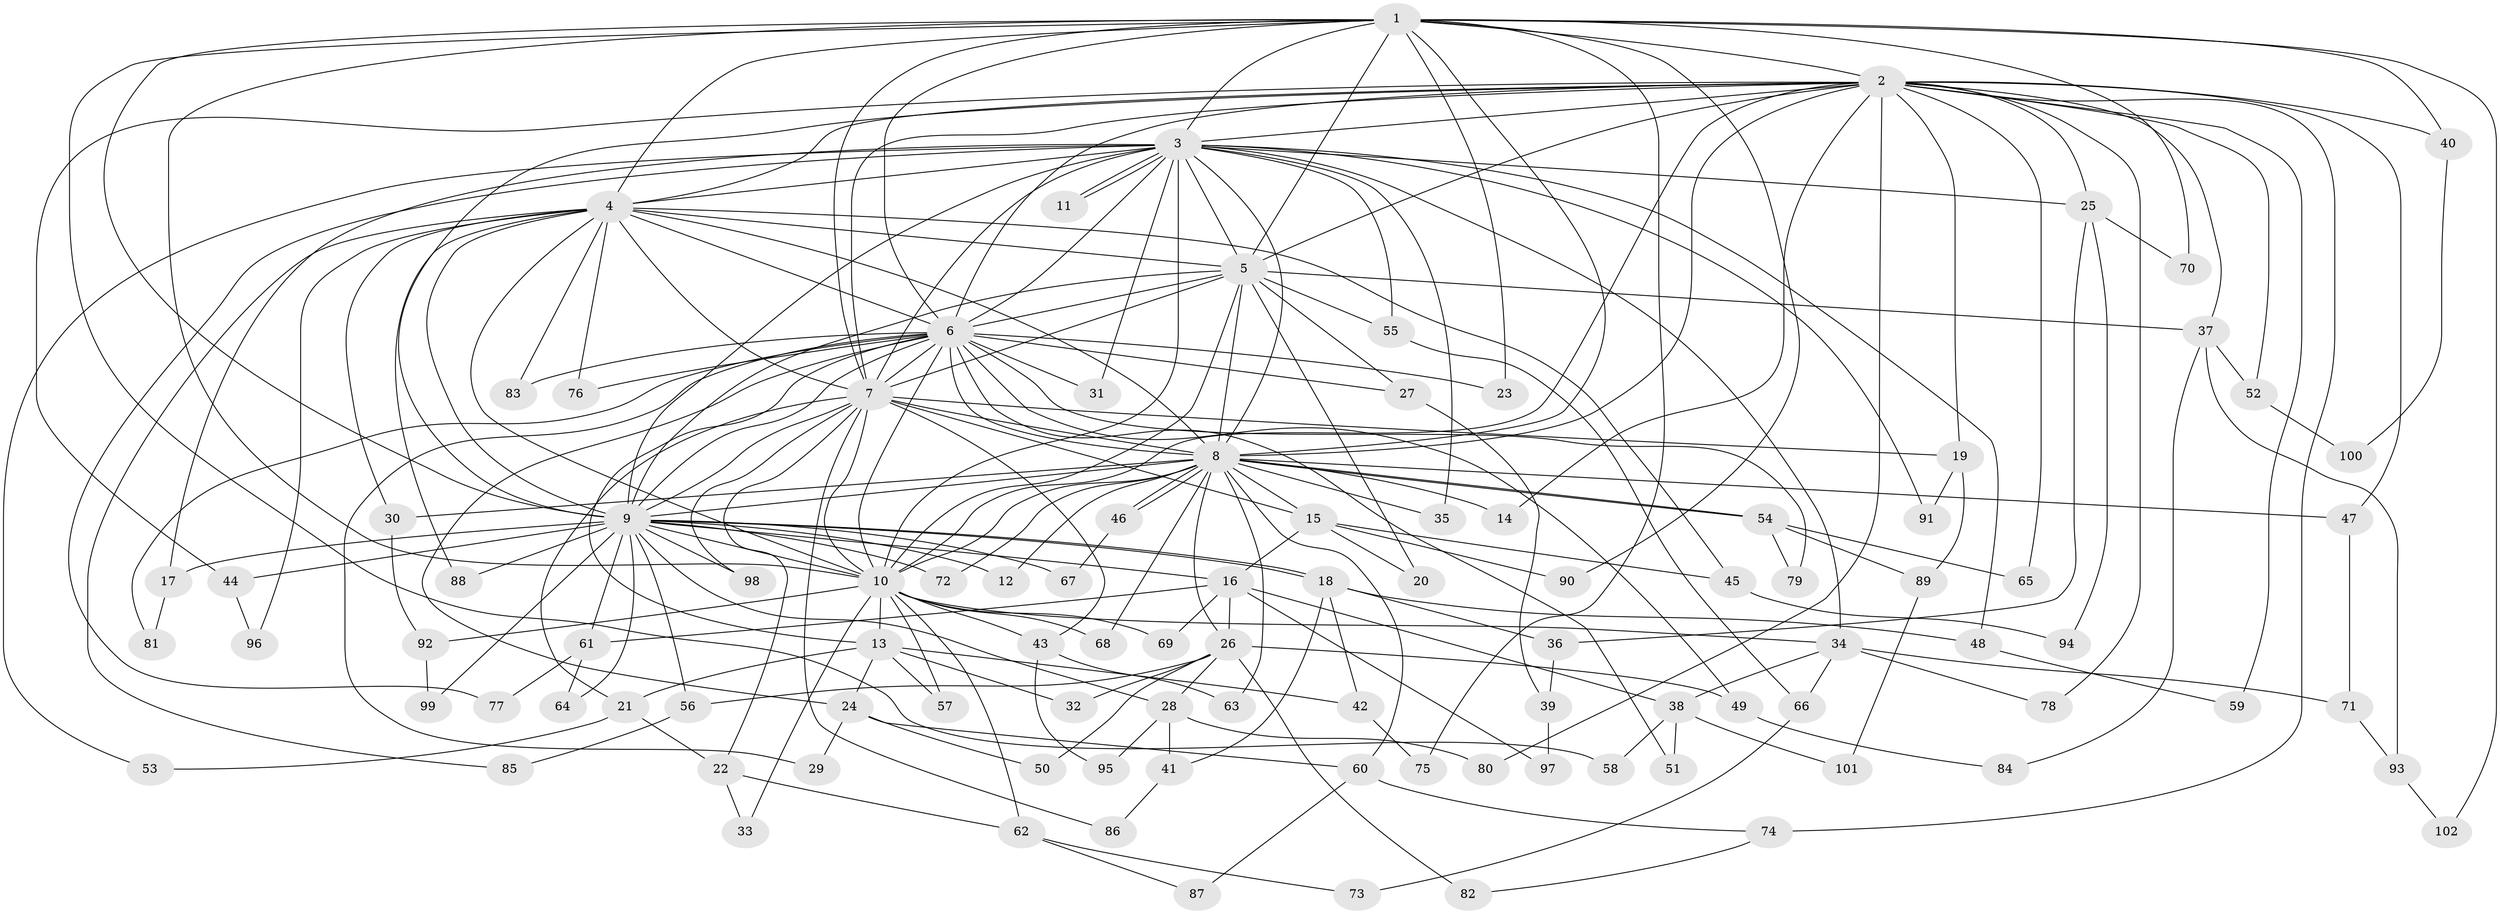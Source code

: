// coarse degree distribution, {15: 0.014084507042253521, 21: 0.014084507042253521, 19: 0.014084507042253521, 16: 0.028169014084507043, 12: 0.014084507042253521, 20: 0.014084507042253521, 18: 0.014084507042253521, 22: 0.028169014084507043, 6: 0.014084507042253521, 2: 0.39436619718309857, 8: 0.028169014084507043, 3: 0.2112676056338028, 7: 0.028169014084507043, 5: 0.11267605633802817, 4: 0.07042253521126761}
// Generated by graph-tools (version 1.1) at 2025/41/03/06/25 10:41:43]
// undirected, 102 vertices, 229 edges
graph export_dot {
graph [start="1"]
  node [color=gray90,style=filled];
  1;
  2;
  3;
  4;
  5;
  6;
  7;
  8;
  9;
  10;
  11;
  12;
  13;
  14;
  15;
  16;
  17;
  18;
  19;
  20;
  21;
  22;
  23;
  24;
  25;
  26;
  27;
  28;
  29;
  30;
  31;
  32;
  33;
  34;
  35;
  36;
  37;
  38;
  39;
  40;
  41;
  42;
  43;
  44;
  45;
  46;
  47;
  48;
  49;
  50;
  51;
  52;
  53;
  54;
  55;
  56;
  57;
  58;
  59;
  60;
  61;
  62;
  63;
  64;
  65;
  66;
  67;
  68;
  69;
  70;
  71;
  72;
  73;
  74;
  75;
  76;
  77;
  78;
  79;
  80;
  81;
  82;
  83;
  84;
  85;
  86;
  87;
  88;
  89;
  90;
  91;
  92;
  93;
  94;
  95;
  96;
  97;
  98;
  99;
  100;
  101;
  102;
  1 -- 2;
  1 -- 3;
  1 -- 4;
  1 -- 5;
  1 -- 6;
  1 -- 7;
  1 -- 8;
  1 -- 9;
  1 -- 10;
  1 -- 23;
  1 -- 40;
  1 -- 58;
  1 -- 70;
  1 -- 75;
  1 -- 90;
  1 -- 102;
  2 -- 3;
  2 -- 4;
  2 -- 5;
  2 -- 6;
  2 -- 7;
  2 -- 8;
  2 -- 9;
  2 -- 10;
  2 -- 14;
  2 -- 19;
  2 -- 25;
  2 -- 37;
  2 -- 40;
  2 -- 44;
  2 -- 47;
  2 -- 52;
  2 -- 59;
  2 -- 65;
  2 -- 74;
  2 -- 78;
  2 -- 80;
  3 -- 4;
  3 -- 5;
  3 -- 6;
  3 -- 7;
  3 -- 8;
  3 -- 9;
  3 -- 10;
  3 -- 11;
  3 -- 11;
  3 -- 17;
  3 -- 25;
  3 -- 31;
  3 -- 34;
  3 -- 35;
  3 -- 48;
  3 -- 53;
  3 -- 55;
  3 -- 77;
  3 -- 91;
  4 -- 5;
  4 -- 6;
  4 -- 7;
  4 -- 8;
  4 -- 9;
  4 -- 10;
  4 -- 30;
  4 -- 45;
  4 -- 76;
  4 -- 83;
  4 -- 85;
  4 -- 88;
  4 -- 96;
  5 -- 6;
  5 -- 7;
  5 -- 8;
  5 -- 9;
  5 -- 10;
  5 -- 20;
  5 -- 27;
  5 -- 37;
  5 -- 55;
  6 -- 7;
  6 -- 8;
  6 -- 9;
  6 -- 10;
  6 -- 13;
  6 -- 23;
  6 -- 24;
  6 -- 27;
  6 -- 29;
  6 -- 31;
  6 -- 49;
  6 -- 51;
  6 -- 76;
  6 -- 79;
  6 -- 81;
  6 -- 83;
  7 -- 8;
  7 -- 9;
  7 -- 10;
  7 -- 15;
  7 -- 19;
  7 -- 21;
  7 -- 22;
  7 -- 43;
  7 -- 86;
  7 -- 98;
  8 -- 9;
  8 -- 10;
  8 -- 12;
  8 -- 14;
  8 -- 15;
  8 -- 26;
  8 -- 30;
  8 -- 35;
  8 -- 46;
  8 -- 46;
  8 -- 47;
  8 -- 54;
  8 -- 54;
  8 -- 60;
  8 -- 63;
  8 -- 68;
  8 -- 72;
  9 -- 10;
  9 -- 12;
  9 -- 16;
  9 -- 17;
  9 -- 18;
  9 -- 18;
  9 -- 28;
  9 -- 44;
  9 -- 56;
  9 -- 61;
  9 -- 64;
  9 -- 67;
  9 -- 72;
  9 -- 88;
  9 -- 98;
  9 -- 99;
  10 -- 13;
  10 -- 33;
  10 -- 34;
  10 -- 43;
  10 -- 57;
  10 -- 62;
  10 -- 68;
  10 -- 69;
  10 -- 92;
  13 -- 21;
  13 -- 24;
  13 -- 32;
  13 -- 42;
  13 -- 57;
  15 -- 16;
  15 -- 20;
  15 -- 45;
  15 -- 90;
  16 -- 26;
  16 -- 38;
  16 -- 61;
  16 -- 69;
  16 -- 97;
  17 -- 81;
  18 -- 36;
  18 -- 41;
  18 -- 42;
  18 -- 48;
  19 -- 89;
  19 -- 91;
  21 -- 22;
  21 -- 53;
  22 -- 33;
  22 -- 62;
  24 -- 29;
  24 -- 50;
  24 -- 60;
  25 -- 36;
  25 -- 70;
  25 -- 94;
  26 -- 28;
  26 -- 32;
  26 -- 49;
  26 -- 50;
  26 -- 56;
  26 -- 82;
  27 -- 39;
  28 -- 41;
  28 -- 80;
  28 -- 95;
  30 -- 92;
  34 -- 38;
  34 -- 66;
  34 -- 71;
  34 -- 78;
  36 -- 39;
  37 -- 52;
  37 -- 84;
  37 -- 93;
  38 -- 51;
  38 -- 58;
  38 -- 101;
  39 -- 97;
  40 -- 100;
  41 -- 86;
  42 -- 75;
  43 -- 63;
  43 -- 95;
  44 -- 96;
  45 -- 94;
  46 -- 67;
  47 -- 71;
  48 -- 59;
  49 -- 84;
  52 -- 100;
  54 -- 65;
  54 -- 79;
  54 -- 89;
  55 -- 66;
  56 -- 85;
  60 -- 74;
  60 -- 87;
  61 -- 64;
  61 -- 77;
  62 -- 73;
  62 -- 87;
  66 -- 73;
  71 -- 93;
  74 -- 82;
  89 -- 101;
  92 -- 99;
  93 -- 102;
}
